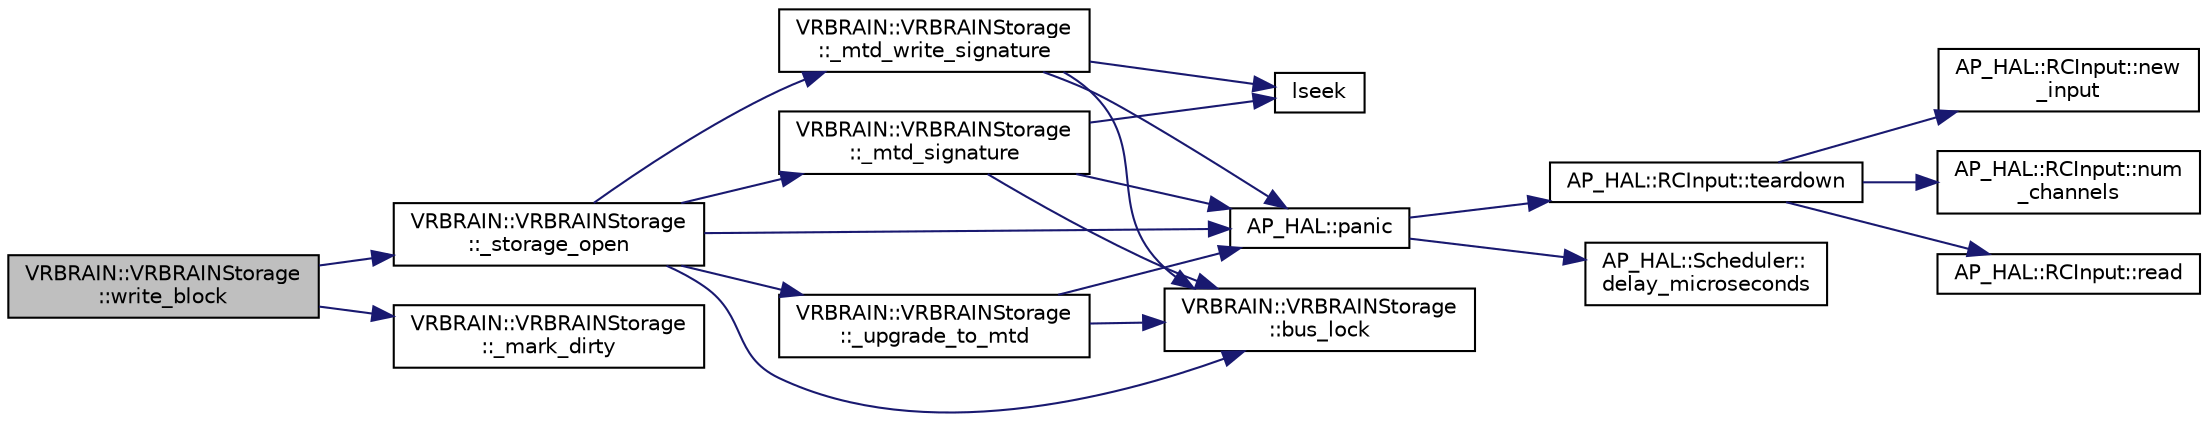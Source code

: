 digraph "VRBRAIN::VRBRAINStorage::write_block"
{
 // INTERACTIVE_SVG=YES
  edge [fontname="Helvetica",fontsize="10",labelfontname="Helvetica",labelfontsize="10"];
  node [fontname="Helvetica",fontsize="10",shape=record];
  rankdir="LR";
  Node1 [label="VRBRAIN::VRBRAINStorage\l::write_block",height=0.2,width=0.4,color="black", fillcolor="grey75", style="filled", fontcolor="black"];
  Node1 -> Node2 [color="midnightblue",fontsize="10",style="solid",fontname="Helvetica"];
  Node2 [label="VRBRAIN::VRBRAINStorage\l::_storage_open",height=0.2,width=0.4,color="black", fillcolor="white", style="filled",URL="$classVRBRAIN_1_1VRBRAINStorage.html#a199499086a60ba9fe48108bb86658c76"];
  Node2 -> Node3 [color="midnightblue",fontsize="10",style="solid",fontname="Helvetica"];
  Node3 [label="AP_HAL::panic",height=0.2,width=0.4,color="black", fillcolor="white", style="filled",URL="$namespaceAP__HAL.html#a71832f03d849a0c088f04fc98d3c8143"];
  Node3 -> Node4 [color="midnightblue",fontsize="10",style="solid",fontname="Helvetica"];
  Node4 [label="AP_HAL::RCInput::teardown",height=0.2,width=0.4,color="black", fillcolor="white", style="filled",URL="$classAP__HAL_1_1RCInput.html#a2bea13d38f2b9ae8bf5193a3a69f0a31"];
  Node4 -> Node5 [color="midnightblue",fontsize="10",style="solid",fontname="Helvetica"];
  Node5 [label="AP_HAL::RCInput::new\l_input",height=0.2,width=0.4,color="black", fillcolor="white", style="filled",URL="$classAP__HAL_1_1RCInput.html#aee1fade33080edef83dd7db0fad0f7da"];
  Node4 -> Node6 [color="midnightblue",fontsize="10",style="solid",fontname="Helvetica"];
  Node6 [label="AP_HAL::RCInput::num\l_channels",height=0.2,width=0.4,color="black", fillcolor="white", style="filled",URL="$classAP__HAL_1_1RCInput.html#ae55f959c6115c1f41783af3a2b6c4fcd"];
  Node4 -> Node7 [color="midnightblue",fontsize="10",style="solid",fontname="Helvetica"];
  Node7 [label="AP_HAL::RCInput::read",height=0.2,width=0.4,color="black", fillcolor="white", style="filled",URL="$classAP__HAL_1_1RCInput.html#a078fd7e6d2e6a899009ec674a8e03498"];
  Node3 -> Node8 [color="midnightblue",fontsize="10",style="solid",fontname="Helvetica"];
  Node8 [label="AP_HAL::Scheduler::\ldelay_microseconds",height=0.2,width=0.4,color="black", fillcolor="white", style="filled",URL="$classAP__HAL_1_1Scheduler.html#a78c4f1b1f192ac1c99544b6cc8f099b0"];
  Node2 -> Node9 [color="midnightblue",fontsize="10",style="solid",fontname="Helvetica"];
  Node9 [label="VRBRAIN::VRBRAINStorage\l::_mtd_signature",height=0.2,width=0.4,color="black", fillcolor="white", style="filled",URL="$classVRBRAIN_1_1VRBRAINStorage.html#aaccbdf62aae457c36359ad169fa45697"];
  Node9 -> Node3 [color="midnightblue",fontsize="10",style="solid",fontname="Helvetica"];
  Node9 -> Node10 [color="midnightblue",fontsize="10",style="solid",fontname="Helvetica"];
  Node10 [label="lseek",height=0.2,width=0.4,color="black", fillcolor="white", style="filled",URL="$replace_8h.html#a5be409c8d98c21628b77dfb6b2b8f1e9"];
  Node9 -> Node11 [color="midnightblue",fontsize="10",style="solid",fontname="Helvetica"];
  Node11 [label="VRBRAIN::VRBRAINStorage\l::bus_lock",height=0.2,width=0.4,color="black", fillcolor="white", style="filled",URL="$classVRBRAIN_1_1VRBRAINStorage.html#aad70e18bd11ba94c698dbeec3f9bcc25"];
  Node2 -> Node12 [color="midnightblue",fontsize="10",style="solid",fontname="Helvetica"];
  Node12 [label="VRBRAIN::VRBRAINStorage\l::_upgrade_to_mtd",height=0.2,width=0.4,color="black", fillcolor="white", style="filled",URL="$classVRBRAIN_1_1VRBRAINStorage.html#a649123a2f76269f7cf7eeda0d03aa097"];
  Node12 -> Node3 [color="midnightblue",fontsize="10",style="solid",fontname="Helvetica"];
  Node12 -> Node11 [color="midnightblue",fontsize="10",style="solid",fontname="Helvetica"];
  Node2 -> Node13 [color="midnightblue",fontsize="10",style="solid",fontname="Helvetica"];
  Node13 [label="VRBRAIN::VRBRAINStorage\l::_mtd_write_signature",height=0.2,width=0.4,color="black", fillcolor="white", style="filled",URL="$classVRBRAIN_1_1VRBRAINStorage.html#a52bfd09952ba4b350b995201b61440a3"];
  Node13 -> Node3 [color="midnightblue",fontsize="10",style="solid",fontname="Helvetica"];
  Node13 -> Node10 [color="midnightblue",fontsize="10",style="solid",fontname="Helvetica"];
  Node13 -> Node11 [color="midnightblue",fontsize="10",style="solid",fontname="Helvetica"];
  Node2 -> Node11 [color="midnightblue",fontsize="10",style="solid",fontname="Helvetica"];
  Node1 -> Node14 [color="midnightblue",fontsize="10",style="solid",fontname="Helvetica"];
  Node14 [label="VRBRAIN::VRBRAINStorage\l::_mark_dirty",height=0.2,width=0.4,color="black", fillcolor="white", style="filled",URL="$classVRBRAIN_1_1VRBRAINStorage.html#a9de3b497e7352268902535e8211b5235"];
}
